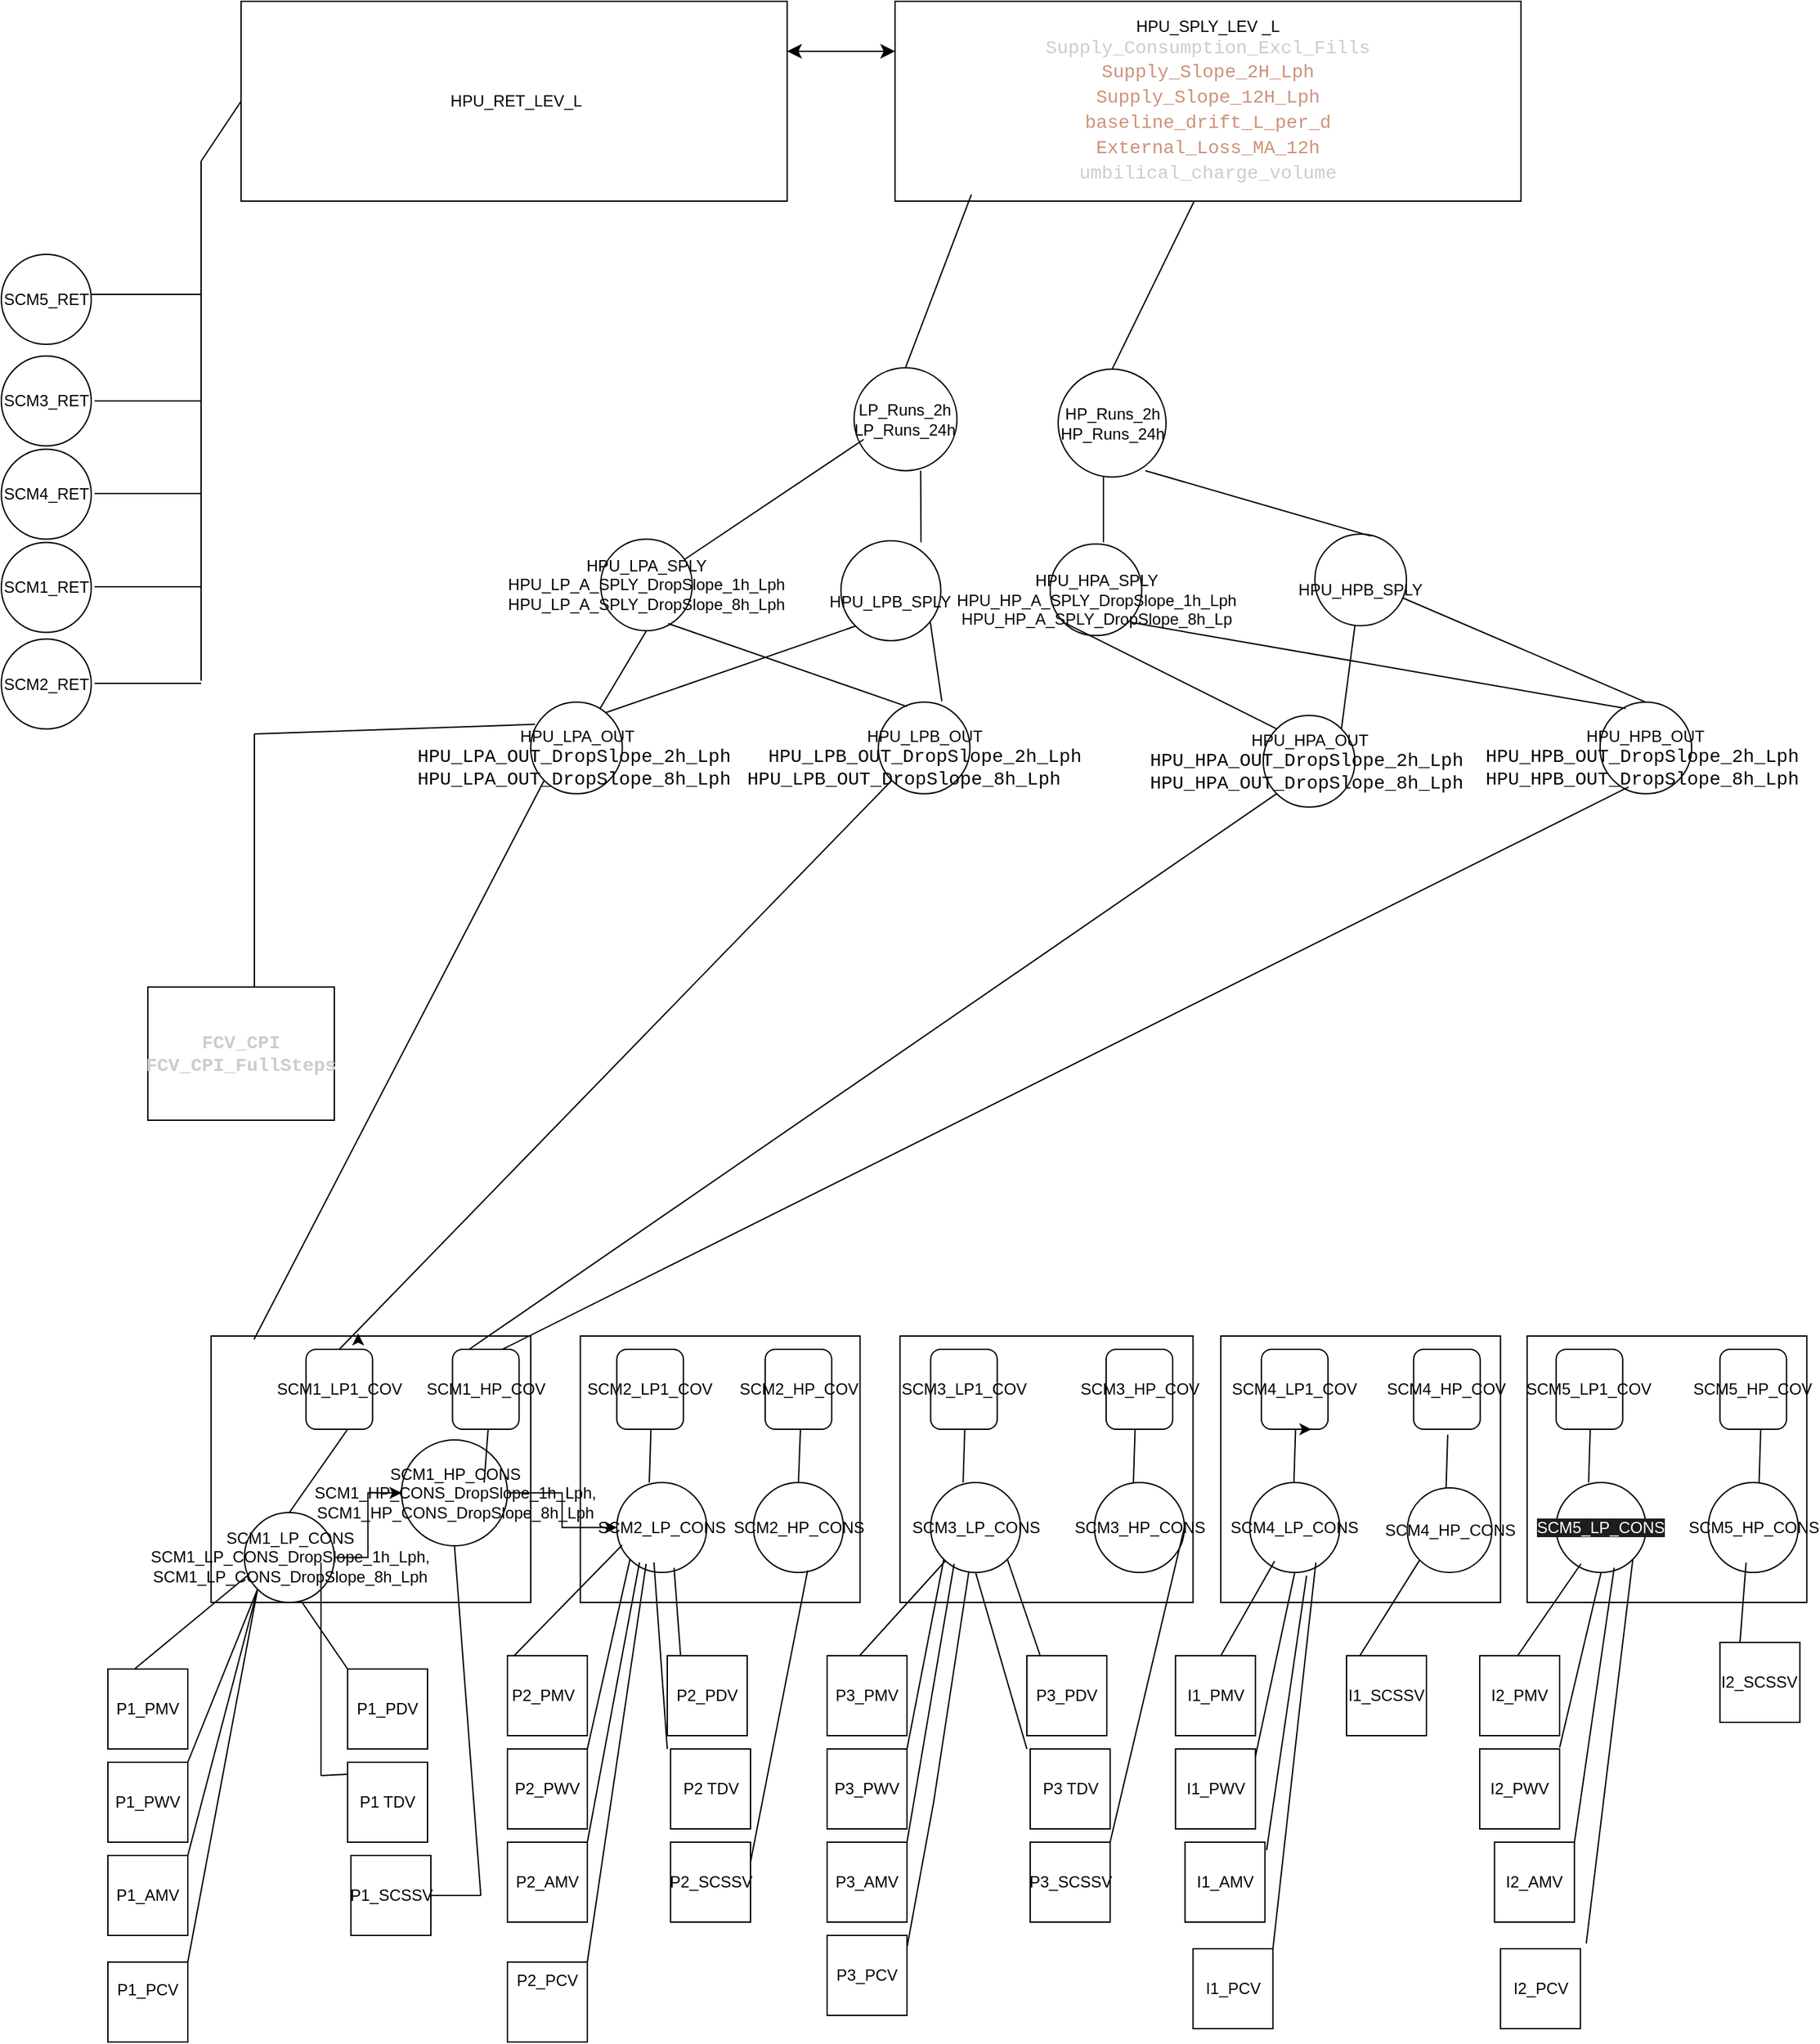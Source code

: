 <mxfile version="28.0.7">
  <diagram name="Page-1" id="4J8M-pQB1aqgU6J5mA3r">
    <mxGraphModel dx="4341" dy="2683" grid="1" gridSize="10" guides="1" tooltips="1" connect="1" arrows="1" fold="1" page="1" pageScale="1" pageWidth="1390" pageHeight="980" math="0" shadow="0">
      <root>
        <mxCell id="0" />
        <mxCell id="1" parent="0" />
        <mxCell id="fsJYFwS3ZAUU-XNZBjbN-2" value="&amp;nbsp;HPU_RET_LEV_L" style="rounded=0;whiteSpace=wrap;html=1;" parent="1" vertex="1">
          <mxGeometry x="30" y="-70" width="410" height="150" as="geometry" />
        </mxCell>
        <mxCell id="fsJYFwS3ZAUU-XNZBjbN-3" value="&lt;font&gt;HPU_SPLY_LEV _L&lt;/font&gt;&lt;div&gt;&lt;span style=&quot;font-family: Consolas, &amp;quot;Courier New&amp;quot;, monospace; font-size: 14px; text-align: start; white-space: pre;&quot;&gt;&lt;font style=&quot;color: light-dark(rgb(204, 204, 204), rgb(255, 255, 255));&quot;&gt;Supply_Consumption_Excl_Fills&lt;/font&gt;&lt;/span&gt;&lt;/div&gt;&lt;div&gt;&lt;div style=&quot;font-family: Consolas, &amp;quot;Courier New&amp;quot;, monospace; font-size: 14px; line-height: 19px; white-space: pre;&quot;&gt;&lt;span&gt;&lt;font style=&quot;color: light-dark(rgb(206, 145, 120), rgb(255, 255, 255));&quot;&gt;Supply_Slope_2H_Lph&lt;/font&gt;&lt;/span&gt;&lt;/div&gt;&lt;/div&gt;&lt;div style=&quot;font-family: Consolas, &amp;quot;Courier New&amp;quot;, monospace; font-size: 14px; line-height: 19px; white-space: pre;&quot;&gt;&lt;div style=&quot;line-height: 19px;&quot;&gt;&lt;span&gt;&lt;font style=&quot;color: light-dark(rgb(206, 145, 120), rgb(255, 255, 255));&quot;&gt;Supply_Slope_12H_Lph&lt;/font&gt;&lt;/span&gt;&lt;/div&gt;&lt;div style=&quot;line-height: 19px;&quot;&gt;&lt;div style=&quot;line-height: 19px;&quot;&gt;&lt;span&gt;&lt;font style=&quot;color: light-dark(rgb(206, 145, 120), rgb(255, 255, 255));&quot;&gt;baseline_drift_L_per_d&lt;/font&gt;&lt;/span&gt;&lt;/div&gt;&lt;div style=&quot;line-height: 19px;&quot;&gt;&lt;span&gt;&lt;font style=&quot;color: light-dark(rgb(206, 145, 120), rgb(255, 255, 255));&quot;&gt;External_Loss_MA_12h&lt;/font&gt;&lt;/span&gt;&lt;/div&gt;&lt;div style=&quot;line-height: 19px;&quot;&gt;&lt;span style=&quot;text-align: start;&quot;&gt;&lt;font style=&quot;color: light-dark(rgb(204, 204, 204), rgb(255, 255, 255));&quot;&gt;umbilical_charge_volume&lt;/font&gt;&lt;/span&gt;&lt;span&gt;&lt;font style=&quot;color: light-dark(rgb(206, 145, 120), rgb(255, 255, 255));&quot;&gt;&lt;/font&gt;&lt;/span&gt;&lt;/div&gt;&lt;/div&gt;&lt;/div&gt;" style="rounded=0;whiteSpace=wrap;html=1;" parent="1" vertex="1">
          <mxGeometry x="521" y="-70" width="470" height="150" as="geometry" />
        </mxCell>
        <mxCell id="VrIYwd6mz3Xe0gdIDtXp-2" value="LP_Runs_2h&lt;div&gt;LP_Runs_24h&lt;/div&gt;" style="ellipse;whiteSpace=wrap;html=1;aspect=fixed;" parent="1" vertex="1">
          <mxGeometry x="490.25" y="205.09" width="77.25" height="77.25" as="geometry" />
        </mxCell>
        <mxCell id="VrIYwd6mz3Xe0gdIDtXp-3" value="HP_Runs_2h&lt;div&gt;HP_Runs_24h&lt;/div&gt;" style="ellipse;whiteSpace=wrap;html=1;aspect=fixed;" parent="1" vertex="1">
          <mxGeometry x="643.5" y="206.16" width="81" height="81" as="geometry" />
        </mxCell>
        <mxCell id="VrIYwd6mz3Xe0gdIDtXp-4" value="&lt;br&gt;&lt;div&gt;HPU_LPB_SPLY&lt;/div&gt;" style="ellipse;whiteSpace=wrap;html=1;aspect=fixed;" parent="1" vertex="1">
          <mxGeometry x="480.37" y="335" width="75" height="75" as="geometry" />
        </mxCell>
        <mxCell id="VrIYwd6mz3Xe0gdIDtXp-5" value="&lt;br&gt;&lt;div&gt;HPU_HPA_SPLY&lt;/div&gt;&lt;div&gt;&lt;div&gt;HPU_HP_A_SPLY_DropSlope_1h_Lph&lt;/div&gt;&lt;div&gt;HPU_HP_A_SPLY_DropSlope_8h_Lp&lt;/div&gt;&lt;/div&gt;" style="ellipse;whiteSpace=wrap;html=1;aspect=fixed;" parent="1" vertex="1">
          <mxGeometry x="637.5" y="337.41" width="68.75" height="68.75" as="geometry" />
        </mxCell>
        <mxCell id="VrIYwd6mz3Xe0gdIDtXp-7" value="&lt;br&gt;&lt;div&gt;HPU_LPB_OUT&lt;/div&gt;&lt;div&gt;&lt;span style=&quot;font-family: Consolas, &amp;quot;Courier New&amp;quot;, monospace; font-size: 14px; white-space: pre;&quot;&gt;HPU_LPB_OUT_DropSlope_2h_Lph&lt;/span&gt;&lt;/div&gt;&lt;div&gt;&lt;span style=&quot;background-color: transparent; color: light-dark(rgb(0, 0, 0), rgb(255, 255, 255)); font-family: Consolas, &amp;quot;Courier New&amp;quot;, monospace; font-size: 14px; white-space: pre;&quot;&gt;HPU_LPB_OUT_DropSlope_8h_Lph&lt;/span&gt;&lt;span style=&quot;background-color: transparent; color: light-dark(rgb(0, 0, 0), rgb(255, 255, 255)); white-space: pre;&quot;&gt;&#x9;&lt;/span&gt;&lt;span style=&quot;white-space: pre;&quot;&gt;&#x9;&lt;/span&gt;&lt;/div&gt;" style="ellipse;whiteSpace=wrap;html=1;aspect=fixed;" parent="1" vertex="1">
          <mxGeometry x="508.5" y="456.16" width="68.75" height="68.75" as="geometry" />
        </mxCell>
        <mxCell id="VrIYwd6mz3Xe0gdIDtXp-8" value="&lt;div&gt;HPU_HPA_OUT&lt;/div&gt;&lt;div&gt;&lt;span style=&quot;font-family: Consolas, &amp;quot;Courier New&amp;quot;, monospace; font-size: 14px; white-space: pre;&quot;&gt;HPU_HPA_OUT_DropSlope_2&lt;/span&gt;&lt;span style=&quot;background-color: transparent; color: light-dark(rgb(0, 0, 0), rgb(255, 255, 255)); font-family: Consolas, &amp;quot;Courier New&amp;quot;, monospace; font-size: 14px; white-space: pre;&quot;&gt;h_Lph&lt;/span&gt;&lt;span style=&quot;background-color: transparent; color: light-dark(rgb(0, 0, 0), rgb(255, 255, 255)); white-space: pre;&quot;&gt;&#x9;&lt;/span&gt;&lt;/div&gt;&lt;div&gt;&lt;span style=&quot;font-family: Consolas, &amp;quot;Courier New&amp;quot;, monospace; font-size: 14px; white-space: pre;&quot;&gt;HPU_HPA_OUT_DropSlope_8h_Lph&lt;/span&gt;&lt;span style=&quot;white-space: pre;&quot;&gt;&#x9;&lt;/span&gt;&lt;/div&gt;" style="ellipse;whiteSpace=wrap;html=1;aspect=fixed;" parent="1" vertex="1">
          <mxGeometry x="797.5" y="466.16" width="68.75" height="68.75" as="geometry" />
        </mxCell>
        <mxCell id="VrIYwd6mz3Xe0gdIDtXp-9" value="&lt;br&gt;&lt;div&gt;HPU_HPB_OUT&lt;/div&gt;&lt;div&gt;&lt;span style=&quot;font-family: Consolas, &amp;quot;Courier New&amp;quot;, monospace; font-size: 14px; white-space: pre;&quot;&gt;HPU_HP&lt;/span&gt;&lt;span style=&quot;background-color: transparent; color: light-dark(rgb(0, 0, 0), rgb(255, 255, 255)); font-family: Consolas, &amp;quot;Courier New&amp;quot;, monospace; font-size: 14px; white-space: pre;&quot;&gt;B_OUT_DropSlope_2h_Lph&lt;/span&gt;&lt;span style=&quot;background-color: transparent; color: light-dark(rgb(0, 0, 0), rgb(255, 255, 255)); white-space: pre;&quot;&gt;&#x9;&lt;/span&gt;&lt;/div&gt;&lt;div&gt;&lt;span style=&quot;font-family: Consolas, &amp;quot;Courier New&amp;quot;, monospace; font-size: 14px; white-space: pre;&quot;&gt;HPU_HPB_OUT_DropSlope_8h_Lph&lt;/span&gt;&lt;span style=&quot;white-space: pre;&quot;&gt;&#x9;&lt;/span&gt;&lt;/div&gt;" style="ellipse;whiteSpace=wrap;html=1;aspect=fixed;" parent="1" vertex="1">
          <mxGeometry x="1050.37" y="456.16" width="68.75" height="68.75" as="geometry" />
        </mxCell>
        <mxCell id="VrIYwd6mz3Xe0gdIDtXp-10" value="" style="rounded=0;whiteSpace=wrap;html=1;" parent="1" vertex="1">
          <mxGeometry x="995.62" y="932" width="210" height="200" as="geometry" />
        </mxCell>
        <mxCell id="VrIYwd6mz3Xe0gdIDtXp-11" value="SCM5_HP_CONS" style="ellipse;whiteSpace=wrap;html=1;aspect=fixed;" parent="1" vertex="1">
          <mxGeometry x="1131.62" y="1042" width="67.5" height="67.5" as="geometry" />
        </mxCell>
        <mxCell id="VrIYwd6mz3Xe0gdIDtXp-12" value="&lt;span style=&quot;background-color: light-dark(#ffffff, var(--ge-dark-color, #121212));&quot;&gt;&lt;br&gt;&lt;span style=&quot;color: rgb(255, 255, 255); font-family: Helvetica; font-size: 12px; font-style: normal; font-variant-ligatures: normal; font-variant-caps: normal; font-weight: 400; letter-spacing: normal; orphans: 2; text-align: center; text-indent: 0px; text-transform: none; widows: 2; word-spacing: 0px; -webkit-text-stroke-width: 0px; white-space: normal; text-decoration-thickness: initial; text-decoration-style: initial; text-decoration-color: initial; float: none; display: inline !important; background-color: rgb(27, 29, 30);&quot;&gt;SCM5_LP_CONS&lt;/span&gt;&lt;/span&gt;&lt;div&gt;&lt;br&gt;&lt;/div&gt;" style="ellipse;whiteSpace=wrap;html=1;aspect=fixed;" parent="1" vertex="1">
          <mxGeometry x="1017.37" y="1042" width="67.5" height="67.5" as="geometry" />
        </mxCell>
        <mxCell id="VrIYwd6mz3Xe0gdIDtXp-13" value="SCM5_LP1_COV" style="rounded=1;whiteSpace=wrap;html=1;" parent="1" vertex="1">
          <mxGeometry x="1017.37" y="942" width="50" height="60" as="geometry" />
        </mxCell>
        <mxCell id="VrIYwd6mz3Xe0gdIDtXp-15" value="SCM5_HP_COV" style="rounded=1;whiteSpace=wrap;html=1;" parent="1" vertex="1">
          <mxGeometry x="1140.37" y="942" width="50" height="60" as="geometry" />
        </mxCell>
        <mxCell id="VrIYwd6mz3Xe0gdIDtXp-55" value="" style="edgeStyle=none;orthogonalLoop=1;jettySize=auto;html=1;endArrow=classic;startArrow=classic;endSize=8;startSize=8;rounded=0;entryX=0;entryY=0.25;entryDx=0;entryDy=0;exitX=1;exitY=0.25;exitDx=0;exitDy=0;" parent="1" source="fsJYFwS3ZAUU-XNZBjbN-2" target="fsJYFwS3ZAUU-XNZBjbN-3" edge="1">
          <mxGeometry width="100" relative="1" as="geometry">
            <mxPoint x="440" y="40" as="sourcePoint" />
            <mxPoint x="510" y="40" as="targetPoint" />
            <Array as="points" />
          </mxGeometry>
        </mxCell>
        <mxCell id="VrIYwd6mz3Xe0gdIDtXp-56" value="&lt;br&gt;&lt;div&gt;HPU_HPB_SPLY&lt;/div&gt;" style="ellipse;whiteSpace=wrap;html=1;aspect=fixed;" parent="1" vertex="1">
          <mxGeometry x="836.24" y="330.0" width="68.75" height="68.75" as="geometry" />
        </mxCell>
        <mxCell id="VrIYwd6mz3Xe0gdIDtXp-57" value="&lt;br&gt;&lt;div&gt;HPU_LPA_SPLY&lt;/div&gt;&lt;div&gt;HPU_LP_A_SPLY_DropSlope_1h_Lph&lt;/div&gt;&lt;div&gt;HPU_LP_A_SPLY_DropSlope_8h_Lph&lt;/div&gt;&lt;div&gt;&lt;br&gt;&lt;/div&gt;" style="ellipse;whiteSpace=wrap;html=1;aspect=fixed;" parent="1" vertex="1">
          <mxGeometry x="300" y="333.75" width="68.75" height="68.75" as="geometry" />
        </mxCell>
        <mxCell id="VrIYwd6mz3Xe0gdIDtXp-60" value="" style="group" parent="1" vertex="1" connectable="0">
          <mxGeometry x="765.62" y="932" width="210" height="200" as="geometry" />
        </mxCell>
        <mxCell id="VrIYwd6mz3Xe0gdIDtXp-24" value="" style="rounded=0;whiteSpace=wrap;html=1;" parent="VrIYwd6mz3Xe0gdIDtXp-60" vertex="1">
          <mxGeometry width="210" height="200" as="geometry" />
        </mxCell>
        <mxCell id="VrIYwd6mz3Xe0gdIDtXp-25" value="SCM4_HP_CONS" style="ellipse;whiteSpace=wrap;html=1;aspect=fixed;" parent="VrIYwd6mz3Xe0gdIDtXp-60" vertex="1">
          <mxGeometry x="140" y="114" width="63.5" height="63.5" as="geometry" />
        </mxCell>
        <mxCell id="VrIYwd6mz3Xe0gdIDtXp-26" value="SCM4_LP_CONS" style="ellipse;whiteSpace=wrap;html=1;aspect=fixed;" parent="VrIYwd6mz3Xe0gdIDtXp-60" vertex="1">
          <mxGeometry x="21.75" y="110" width="67.5" height="67.5" as="geometry" />
        </mxCell>
        <mxCell id="VrIYwd6mz3Xe0gdIDtXp-27" value="SCM4_LP1_COV" style="rounded=1;whiteSpace=wrap;html=1;" parent="VrIYwd6mz3Xe0gdIDtXp-60" vertex="1">
          <mxGeometry x="30.5" y="10" width="50" height="60" as="geometry" />
        </mxCell>
        <mxCell id="VrIYwd6mz3Xe0gdIDtXp-29" value="SCM4_HP_COV" style="rounded=1;whiteSpace=wrap;html=1;" parent="VrIYwd6mz3Xe0gdIDtXp-60" vertex="1">
          <mxGeometry x="144.75" y="10" width="50" height="60" as="geometry" />
        </mxCell>
        <mxCell id="VrIYwd6mz3Xe0gdIDtXp-67" style="edgeStyle=orthogonalEdgeStyle;rounded=0;orthogonalLoop=1;jettySize=auto;html=1;exitX=0.5;exitY=1;exitDx=0;exitDy=0;entryX=0.75;entryY=1;entryDx=0;entryDy=0;" parent="VrIYwd6mz3Xe0gdIDtXp-60" source="VrIYwd6mz3Xe0gdIDtXp-27" target="VrIYwd6mz3Xe0gdIDtXp-27" edge="1">
          <mxGeometry relative="1" as="geometry" />
        </mxCell>
        <mxCell id="VrIYwd6mz3Xe0gdIDtXp-196" value="" style="endArrow=none;html=1;rounded=0;entryX=0.276;entryY=0.874;entryDx=0;entryDy=0;entryPerimeter=0;" parent="VrIYwd6mz3Xe0gdIDtXp-60" target="VrIYwd6mz3Xe0gdIDtXp-26" edge="1">
          <mxGeometry width="50" height="50" relative="1" as="geometry">
            <mxPoint y="240" as="sourcePoint" />
            <mxPoint x="50" y="190" as="targetPoint" />
          </mxGeometry>
        </mxCell>
        <mxCell id="VrIYwd6mz3Xe0gdIDtXp-214" value="" style="endArrow=none;html=1;rounded=0;exitX=0.5;exitY=0;exitDx=0;exitDy=0;" parent="VrIYwd6mz3Xe0gdIDtXp-60" edge="1">
          <mxGeometry width="50" height="50" relative="1" as="geometry">
            <mxPoint x="54.87" y="110" as="sourcePoint" />
            <mxPoint x="56.12" y="70" as="targetPoint" />
          </mxGeometry>
        </mxCell>
        <mxCell id="VrIYwd6mz3Xe0gdIDtXp-215" value="" style="endArrow=none;html=1;rounded=0;exitX=0.5;exitY=0;exitDx=0;exitDy=0;" parent="VrIYwd6mz3Xe0gdIDtXp-60" edge="1">
          <mxGeometry width="50" height="50" relative="1" as="geometry">
            <mxPoint x="169.13" y="114" as="sourcePoint" />
            <mxPoint x="170.38" y="74" as="targetPoint" />
          </mxGeometry>
        </mxCell>
        <mxCell id="VrIYwd6mz3Xe0gdIDtXp-61" value="" style="group" parent="1" vertex="1" connectable="0">
          <mxGeometry x="284.75" y="932" width="460" height="200" as="geometry" />
        </mxCell>
        <mxCell id="VrIYwd6mz3Xe0gdIDtXp-38" value="" style="rounded=0;whiteSpace=wrap;html=1;" parent="VrIYwd6mz3Xe0gdIDtXp-61" vertex="1">
          <mxGeometry x="240" width="220" height="200" as="geometry" />
        </mxCell>
        <mxCell id="VrIYwd6mz3Xe0gdIDtXp-39" value="SCM3_HP_CONS" style="ellipse;whiteSpace=wrap;html=1;aspect=fixed;" parent="VrIYwd6mz3Xe0gdIDtXp-61" vertex="1">
          <mxGeometry x="386" y="110" width="67.5" height="67.5" as="geometry" />
        </mxCell>
        <mxCell id="VrIYwd6mz3Xe0gdIDtXp-40" value="SCM3_LP_CONS" style="ellipse;whiteSpace=wrap;html=1;aspect=fixed;" parent="VrIYwd6mz3Xe0gdIDtXp-61" vertex="1">
          <mxGeometry x="263" y="110" width="67.5" height="67.5" as="geometry" />
        </mxCell>
        <mxCell id="VrIYwd6mz3Xe0gdIDtXp-43" value="SCM3_HP_COV" style="rounded=1;whiteSpace=wrap;html=1;" parent="VrIYwd6mz3Xe0gdIDtXp-61" vertex="1">
          <mxGeometry x="394.75" y="10" width="50" height="60" as="geometry" />
        </mxCell>
        <mxCell id="VrIYwd6mz3Xe0gdIDtXp-44" value="SCM3_LP1_COV" style="rounded=1;whiteSpace=wrap;html=1;" parent="VrIYwd6mz3Xe0gdIDtXp-61" vertex="1">
          <mxGeometry x="263" y="10" width="50" height="60" as="geometry" />
        </mxCell>
        <mxCell id="VrIYwd6mz3Xe0gdIDtXp-45" value="" style="rounded=0;whiteSpace=wrap;html=1;" parent="VrIYwd6mz3Xe0gdIDtXp-61" vertex="1">
          <mxGeometry width="210" height="200" as="geometry" />
        </mxCell>
        <mxCell id="VrIYwd6mz3Xe0gdIDtXp-46" value="SCM2_HP_CONS" style="ellipse;whiteSpace=wrap;html=1;aspect=fixed;" parent="VrIYwd6mz3Xe0gdIDtXp-61" vertex="1">
          <mxGeometry x="130" y="110" width="67.5" height="67.5" as="geometry" />
        </mxCell>
        <mxCell id="VrIYwd6mz3Xe0gdIDtXp-47" value="SCM2_LP_CONS" style="ellipse;whiteSpace=wrap;html=1;aspect=fixed;" parent="VrIYwd6mz3Xe0gdIDtXp-61" vertex="1">
          <mxGeometry x="27.37" y="110" width="67.5" height="67.5" as="geometry" />
        </mxCell>
        <mxCell id="VrIYwd6mz3Xe0gdIDtXp-48" value="SCM2_LP1_COV" style="rounded=1;whiteSpace=wrap;html=1;" parent="VrIYwd6mz3Xe0gdIDtXp-61" vertex="1">
          <mxGeometry x="27.37" y="10" width="50" height="60" as="geometry" />
        </mxCell>
        <mxCell id="VrIYwd6mz3Xe0gdIDtXp-50" value="SCM2_HP_COV" style="rounded=1;whiteSpace=wrap;html=1;" parent="VrIYwd6mz3Xe0gdIDtXp-61" vertex="1">
          <mxGeometry x="138.75" y="10" width="50" height="60" as="geometry" />
        </mxCell>
        <mxCell id="VrIYwd6mz3Xe0gdIDtXp-210" value="" style="endArrow=none;html=1;rounded=0;exitX=0.5;exitY=0;exitDx=0;exitDy=0;" parent="VrIYwd6mz3Xe0gdIDtXp-61" source="VrIYwd6mz3Xe0gdIDtXp-46" edge="1">
          <mxGeometry width="50" height="50" relative="1" as="geometry">
            <mxPoint x="115.25" y="120" as="sourcePoint" />
            <mxPoint x="165.25" y="70" as="targetPoint" />
          </mxGeometry>
        </mxCell>
        <mxCell id="VrIYwd6mz3Xe0gdIDtXp-211" value="" style="endArrow=none;html=1;rounded=0;exitX=0.5;exitY=0;exitDx=0;exitDy=0;" parent="VrIYwd6mz3Xe0gdIDtXp-61" edge="1">
          <mxGeometry width="50" height="50" relative="1" as="geometry">
            <mxPoint x="51.74" y="110" as="sourcePoint" />
            <mxPoint x="52.99" y="70" as="targetPoint" />
          </mxGeometry>
        </mxCell>
        <mxCell id="VrIYwd6mz3Xe0gdIDtXp-212" value="" style="endArrow=none;html=1;rounded=0;exitX=0.5;exitY=0;exitDx=0;exitDy=0;" parent="VrIYwd6mz3Xe0gdIDtXp-61" edge="1">
          <mxGeometry width="50" height="50" relative="1" as="geometry">
            <mxPoint x="287.37" y="110" as="sourcePoint" />
            <mxPoint x="288.62" y="70" as="targetPoint" />
          </mxGeometry>
        </mxCell>
        <mxCell id="VrIYwd6mz3Xe0gdIDtXp-213" value="" style="endArrow=none;html=1;rounded=0;exitX=0.5;exitY=0;exitDx=0;exitDy=0;" parent="VrIYwd6mz3Xe0gdIDtXp-61" edge="1">
          <mxGeometry width="50" height="50" relative="1" as="geometry">
            <mxPoint x="415.25" y="110" as="sourcePoint" />
            <mxPoint x="416.5" y="70" as="targetPoint" />
          </mxGeometry>
        </mxCell>
        <mxCell id="VrIYwd6mz3Xe0gdIDtXp-62" value="" style="rounded=0;whiteSpace=wrap;html=1;" parent="1" vertex="1">
          <mxGeometry x="7.5" y="932" width="240" height="200" as="geometry" />
        </mxCell>
        <mxCell id="ImFDJZxi5drG_0nk1U3n-3" value="" style="edgeStyle=orthogonalEdgeStyle;rounded=0;orthogonalLoop=1;jettySize=auto;html=1;" edge="1" parent="1" source="VrIYwd6mz3Xe0gdIDtXp-63" target="VrIYwd6mz3Xe0gdIDtXp-47">
          <mxGeometry relative="1" as="geometry" />
        </mxCell>
        <mxCell id="VrIYwd6mz3Xe0gdIDtXp-63" value="SCM1_HP_CONS&lt;div&gt;&lt;div&gt;SCM1_HP_CONS_DropSlope_1h_Lph,&lt;/div&gt;&lt;div&gt;&lt;span style=&quot;background-color: transparent; color: light-dark(rgb(0, 0, 0), rgb(255, 255, 255));&quot;&gt;SCM1_H&lt;/span&gt;&lt;span style=&quot;background-color: transparent; color: light-dark(rgb(0, 0, 0), rgb(255, 255, 255));&quot;&gt;P_CONS_DropSlope_8h_Lph&lt;/span&gt;&lt;/div&gt;&lt;/div&gt;" style="ellipse;whiteSpace=wrap;html=1;aspect=fixed;" parent="1" vertex="1">
          <mxGeometry x="150.5" y="1010" width="79.5" height="79.5" as="geometry" />
        </mxCell>
        <mxCell id="ImFDJZxi5drG_0nk1U3n-1" value="" style="edgeStyle=orthogonalEdgeStyle;rounded=0;orthogonalLoop=1;jettySize=auto;html=1;" edge="1" parent="1" source="VrIYwd6mz3Xe0gdIDtXp-64" target="VrIYwd6mz3Xe0gdIDtXp-63">
          <mxGeometry relative="1" as="geometry" />
        </mxCell>
        <mxCell id="VrIYwd6mz3Xe0gdIDtXp-64" value="SCM1_LP_CONS&lt;div&gt;&lt;div&gt;SCM1_LP_CONS_DropSlope_1h_Lph,&lt;/div&gt;&lt;div&gt;&lt;span style=&quot;background-color: transparent; color: light-dark(rgb(0, 0, 0), rgb(255, 255, 255));&quot;&gt;SCM1_LP_CONS_DropSlope_8h_Lph&lt;/span&gt;&lt;/div&gt;&lt;/div&gt;" style="ellipse;whiteSpace=wrap;html=1;aspect=fixed;" parent="1" vertex="1">
          <mxGeometry x="32.5" y="1064.5" width="67.5" height="67.5" as="geometry" />
        </mxCell>
        <mxCell id="VrIYwd6mz3Xe0gdIDtXp-65" value="SCM1_LP1_COV" style="rounded=1;whiteSpace=wrap;html=1;" parent="1" vertex="1">
          <mxGeometry x="78.75" y="942" width="50" height="60" as="geometry" />
        </mxCell>
        <mxCell id="VrIYwd6mz3Xe0gdIDtXp-66" value="SCM1_HP_COV" style="rounded=1;whiteSpace=wrap;html=1;" parent="1" vertex="1">
          <mxGeometry x="188.75" y="942" width="50" height="60" as="geometry" />
        </mxCell>
        <mxCell id="VrIYwd6mz3Xe0gdIDtXp-68" style="edgeStyle=orthogonalEdgeStyle;rounded=0;orthogonalLoop=1;jettySize=auto;html=1;exitX=0.5;exitY=0;exitDx=0;exitDy=0;entryX=0.46;entryY=-0.01;entryDx=0;entryDy=0;entryPerimeter=0;" parent="1" source="VrIYwd6mz3Xe0gdIDtXp-62" target="VrIYwd6mz3Xe0gdIDtXp-62" edge="1">
          <mxGeometry relative="1" as="geometry" />
        </mxCell>
        <mxCell id="VrIYwd6mz3Xe0gdIDtXp-73" value="SCM1_RET" style="ellipse;whiteSpace=wrap;html=1;aspect=fixed;" parent="1" vertex="1">
          <mxGeometry x="-150" y="336.25" width="67.5" height="67.5" as="geometry" />
        </mxCell>
        <mxCell id="VrIYwd6mz3Xe0gdIDtXp-74" value="SCM2_RET" style="ellipse;whiteSpace=wrap;html=1;aspect=fixed;" parent="1" vertex="1">
          <mxGeometry x="-150" y="408.75" width="67.5" height="67.5" as="geometry" />
        </mxCell>
        <mxCell id="VrIYwd6mz3Xe0gdIDtXp-75" value="SCM3_RET" style="ellipse;whiteSpace=wrap;html=1;aspect=fixed;" parent="1" vertex="1">
          <mxGeometry x="-150" y="196.25" width="67.5" height="67.5" as="geometry" />
        </mxCell>
        <mxCell id="VrIYwd6mz3Xe0gdIDtXp-76" value="SCM5_RET" style="ellipse;whiteSpace=wrap;html=1;aspect=fixed;" parent="1" vertex="1">
          <mxGeometry x="-150" y="120" width="67.5" height="67.5" as="geometry" />
        </mxCell>
        <mxCell id="VrIYwd6mz3Xe0gdIDtXp-77" value="SCM4_RET" style="ellipse;whiteSpace=wrap;html=1;aspect=fixed;" parent="1" vertex="1">
          <mxGeometry x="-150" y="266.25" width="67.5" height="67.5" as="geometry" />
        </mxCell>
        <mxCell id="VrIYwd6mz3Xe0gdIDtXp-94" value="" style="group" parent="1" vertex="1" connectable="0">
          <mxGeometry x="300" y="1182" width="152.5" height="200" as="geometry" />
        </mxCell>
        <mxCell id="VrIYwd6mz3Xe0gdIDtXp-121" value="" style="group" parent="VrIYwd6mz3Xe0gdIDtXp-94" vertex="1" connectable="0">
          <mxGeometry x="50" y="-10" width="62.5" height="200" as="geometry" />
        </mxCell>
        <mxCell id="VrIYwd6mz3Xe0gdIDtXp-91" value="P2_PDV" style="whiteSpace=wrap;html=1;aspect=fixed;" parent="VrIYwd6mz3Xe0gdIDtXp-121" vertex="1">
          <mxGeometry width="60" height="60" as="geometry" />
        </mxCell>
        <mxCell id="VrIYwd6mz3Xe0gdIDtXp-92" value="P2 TDV" style="whiteSpace=wrap;html=1;aspect=fixed;" parent="VrIYwd6mz3Xe0gdIDtXp-121" vertex="1">
          <mxGeometry x="2.5" y="70" width="60" height="60" as="geometry" />
        </mxCell>
        <mxCell id="VrIYwd6mz3Xe0gdIDtXp-93" value="P2_SCSSV" style="whiteSpace=wrap;html=1;aspect=fixed;" parent="VrIYwd6mz3Xe0gdIDtXp-121" vertex="1">
          <mxGeometry x="2.5" y="140" width="60" height="60" as="geometry" />
        </mxCell>
        <mxCell id="VrIYwd6mz3Xe0gdIDtXp-184" value="" style="endArrow=none;html=1;rounded=0;" parent="VrIYwd6mz3Xe0gdIDtXp-121" edge="1">
          <mxGeometry width="50" height="50" relative="1" as="geometry">
            <mxPoint y="70" as="sourcePoint" />
            <mxPoint x="-10" y="-70" as="targetPoint" />
          </mxGeometry>
        </mxCell>
        <mxCell id="VrIYwd6mz3Xe0gdIDtXp-180" value="" style="endArrow=none;html=1;rounded=0;entryX=0;entryY=1;entryDx=0;entryDy=0;" parent="VrIYwd6mz3Xe0gdIDtXp-94" target="VrIYwd6mz3Xe0gdIDtXp-47" edge="1">
          <mxGeometry width="50" height="50" relative="1" as="geometry">
            <mxPoint x="-10" y="60" as="sourcePoint" />
            <mxPoint x="40" y="10" as="targetPoint" />
          </mxGeometry>
        </mxCell>
        <mxCell id="VrIYwd6mz3Xe0gdIDtXp-181" value="" style="endArrow=none;html=1;rounded=0;entryX=0.252;entryY=0.889;entryDx=0;entryDy=0;entryPerimeter=0;" parent="VrIYwd6mz3Xe0gdIDtXp-94" target="VrIYwd6mz3Xe0gdIDtXp-47" edge="1">
          <mxGeometry width="50" height="50" relative="1" as="geometry">
            <mxPoint x="-10" y="130" as="sourcePoint" />
            <mxPoint x="40" y="80" as="targetPoint" />
          </mxGeometry>
        </mxCell>
        <mxCell id="VrIYwd6mz3Xe0gdIDtXp-182" value="" style="endArrow=none;html=1;rounded=0;entryX=0.326;entryY=0.904;entryDx=0;entryDy=0;entryPerimeter=0;" parent="VrIYwd6mz3Xe0gdIDtXp-94" target="VrIYwd6mz3Xe0gdIDtXp-47" edge="1">
          <mxGeometry width="50" height="50" relative="1" as="geometry">
            <mxPoint x="-10" y="220" as="sourcePoint" />
            <mxPoint x="40" y="170" as="targetPoint" />
          </mxGeometry>
        </mxCell>
        <mxCell id="VrIYwd6mz3Xe0gdIDtXp-95" value="" style="group" parent="1" vertex="1" connectable="0">
          <mxGeometry x="60" y="1192" width="152.5" height="200" as="geometry" />
        </mxCell>
        <mxCell id="VrIYwd6mz3Xe0gdIDtXp-120" value="" style="group" parent="VrIYwd6mz3Xe0gdIDtXp-95" vertex="1" connectable="0">
          <mxGeometry x="50" y="-10" width="62.5" height="200" as="geometry" />
        </mxCell>
        <mxCell id="VrIYwd6mz3Xe0gdIDtXp-85" value="P1_PDV" style="whiteSpace=wrap;html=1;aspect=fixed;" parent="VrIYwd6mz3Xe0gdIDtXp-120" vertex="1">
          <mxGeometry width="60" height="60" as="geometry" />
        </mxCell>
        <mxCell id="VrIYwd6mz3Xe0gdIDtXp-86" value="P1 TDV" style="whiteSpace=wrap;html=1;aspect=fixed;" parent="VrIYwd6mz3Xe0gdIDtXp-120" vertex="1">
          <mxGeometry y="70" width="60" height="60" as="geometry" />
        </mxCell>
        <mxCell id="VrIYwd6mz3Xe0gdIDtXp-87" value="P1_SCSSV" style="whiteSpace=wrap;html=1;aspect=fixed;" parent="VrIYwd6mz3Xe0gdIDtXp-120" vertex="1">
          <mxGeometry x="2.5" y="140" width="60" height="60" as="geometry" />
        </mxCell>
        <mxCell id="VrIYwd6mz3Xe0gdIDtXp-173" value="" style="endArrow=none;html=1;rounded=0;" parent="VrIYwd6mz3Xe0gdIDtXp-120" edge="1">
          <mxGeometry width="50" height="50" relative="1" as="geometry">
            <mxPoint x="-20" y="80" as="sourcePoint" />
            <mxPoint x="-20" y="-80" as="targetPoint" />
          </mxGeometry>
        </mxCell>
        <mxCell id="VrIYwd6mz3Xe0gdIDtXp-96" value="P3_PMV" style="whiteSpace=wrap;html=1;aspect=fixed;" parent="1" vertex="1">
          <mxGeometry x="470" y="1172" width="60" height="60" as="geometry" />
        </mxCell>
        <mxCell id="VrIYwd6mz3Xe0gdIDtXp-97" value="P3_PWV" style="whiteSpace=wrap;html=1;aspect=fixed;" parent="1" vertex="1">
          <mxGeometry x="470" y="1242" width="60" height="60" as="geometry" />
        </mxCell>
        <mxCell id="VrIYwd6mz3Xe0gdIDtXp-98" value="P3_AMV" style="whiteSpace=wrap;html=1;aspect=fixed;" parent="1" vertex="1">
          <mxGeometry x="470" y="1312" width="60" height="60" as="geometry" />
        </mxCell>
        <mxCell id="VrIYwd6mz3Xe0gdIDtXp-102" value="I1_PMV" style="whiteSpace=wrap;html=1;aspect=fixed;" parent="1" vertex="1">
          <mxGeometry x="731.63" y="1172" width="60" height="60" as="geometry" />
        </mxCell>
        <mxCell id="VrIYwd6mz3Xe0gdIDtXp-103" value="I1_PWV" style="whiteSpace=wrap;html=1;aspect=fixed;" parent="1" vertex="1">
          <mxGeometry x="731.63" y="1242" width="60" height="60" as="geometry" />
        </mxCell>
        <mxCell id="VrIYwd6mz3Xe0gdIDtXp-104" value="I1_AMV" style="whiteSpace=wrap;html=1;aspect=fixed;" parent="1" vertex="1">
          <mxGeometry x="738.75" y="1312" width="60" height="60" as="geometry" />
        </mxCell>
        <mxCell id="VrIYwd6mz3Xe0gdIDtXp-107" value="I1_SCSSV" style="whiteSpace=wrap;html=1;aspect=fixed;" parent="1" vertex="1">
          <mxGeometry x="860" y="1172" width="60" height="60" as="geometry" />
        </mxCell>
        <mxCell id="VrIYwd6mz3Xe0gdIDtXp-108" value="I2_PMV" style="whiteSpace=wrap;html=1;aspect=fixed;" parent="1" vertex="1">
          <mxGeometry x="960.0" y="1172" width="60" height="60" as="geometry" />
        </mxCell>
        <mxCell id="VrIYwd6mz3Xe0gdIDtXp-109" value="I2_PWV" style="whiteSpace=wrap;html=1;aspect=fixed;" parent="1" vertex="1">
          <mxGeometry x="960.0" y="1242" width="60" height="60" as="geometry" />
        </mxCell>
        <mxCell id="VrIYwd6mz3Xe0gdIDtXp-110" value="I2_AMV" style="whiteSpace=wrap;html=1;aspect=fixed;" parent="1" vertex="1">
          <mxGeometry x="971.13" y="1312" width="60" height="60" as="geometry" />
        </mxCell>
        <mxCell id="VrIYwd6mz3Xe0gdIDtXp-111" value="I2_SCSSV" style="whiteSpace=wrap;html=1;aspect=fixed;" parent="1" vertex="1">
          <mxGeometry x="1140.37" y="1162" width="60" height="60" as="geometry" />
        </mxCell>
        <mxCell id="VrIYwd6mz3Xe0gdIDtXp-117" value="P3_PCV" style="whiteSpace=wrap;html=1;aspect=fixed;" parent="1" vertex="1">
          <mxGeometry x="470" y="1382" width="60" height="60" as="geometry" />
        </mxCell>
        <mxCell id="VrIYwd6mz3Xe0gdIDtXp-118" value="I1_PCV" style="whiteSpace=wrap;html=1;aspect=fixed;" parent="1" vertex="1">
          <mxGeometry x="744.75" y="1392" width="60" height="60" as="geometry" />
        </mxCell>
        <mxCell id="VrIYwd6mz3Xe0gdIDtXp-119" value="I2_PCV" style="whiteSpace=wrap;html=1;aspect=fixed;" parent="1" vertex="1">
          <mxGeometry x="975.62" y="1392" width="60" height="60" as="geometry" />
        </mxCell>
        <mxCell id="VrIYwd6mz3Xe0gdIDtXp-122" value="" style="group" parent="1" vertex="1" connectable="0">
          <mxGeometry x="620" y="1172" width="62.5" height="200" as="geometry" />
        </mxCell>
        <mxCell id="VrIYwd6mz3Xe0gdIDtXp-99" value="P3_PDV" style="whiteSpace=wrap;html=1;aspect=fixed;" parent="VrIYwd6mz3Xe0gdIDtXp-122" vertex="1">
          <mxGeometry width="60" height="60" as="geometry" />
        </mxCell>
        <mxCell id="VrIYwd6mz3Xe0gdIDtXp-100" value="P3 TDV" style="whiteSpace=wrap;html=1;aspect=fixed;" parent="VrIYwd6mz3Xe0gdIDtXp-122" vertex="1">
          <mxGeometry x="2.5" y="70" width="60" height="60" as="geometry" />
        </mxCell>
        <mxCell id="VrIYwd6mz3Xe0gdIDtXp-101" value="P3_SCSSV" style="whiteSpace=wrap;html=1;aspect=fixed;" parent="VrIYwd6mz3Xe0gdIDtXp-122" vertex="1">
          <mxGeometry x="2.5" y="140" width="60" height="60" as="geometry" />
        </mxCell>
        <mxCell id="VrIYwd6mz3Xe0gdIDtXp-194" value="" style="endArrow=none;html=1;rounded=0;entryX=0.5;entryY=1;entryDx=0;entryDy=0;" parent="VrIYwd6mz3Xe0gdIDtXp-122" target="VrIYwd6mz3Xe0gdIDtXp-40" edge="1">
          <mxGeometry width="50" height="50" relative="1" as="geometry">
            <mxPoint y="70" as="sourcePoint" />
            <mxPoint x="50" y="20" as="targetPoint" />
          </mxGeometry>
        </mxCell>
        <mxCell id="VrIYwd6mz3Xe0gdIDtXp-124" value="" style="endArrow=none;html=1;rounded=0;" parent="1" edge="1">
          <mxGeometry width="50" height="50" relative="1" as="geometry">
            <mxPoint x="-82.5" y="150" as="sourcePoint" />
            <mxPoint y="150" as="targetPoint" />
          </mxGeometry>
        </mxCell>
        <mxCell id="VrIYwd6mz3Xe0gdIDtXp-126" value="" style="endArrow=none;html=1;rounded=0;" parent="1" edge="1">
          <mxGeometry width="50" height="50" relative="1" as="geometry">
            <mxPoint x="-80" y="230" as="sourcePoint" />
            <mxPoint y="230" as="targetPoint" />
          </mxGeometry>
        </mxCell>
        <mxCell id="VrIYwd6mz3Xe0gdIDtXp-127" value="" style="endArrow=none;html=1;rounded=0;" parent="1" edge="1">
          <mxGeometry width="50" height="50" relative="1" as="geometry">
            <mxPoint x="-80" y="299.5" as="sourcePoint" />
            <mxPoint y="299.5" as="targetPoint" />
          </mxGeometry>
        </mxCell>
        <mxCell id="VrIYwd6mz3Xe0gdIDtXp-128" value="" style="endArrow=none;html=1;rounded=0;" parent="1" edge="1">
          <mxGeometry width="50" height="50" relative="1" as="geometry">
            <mxPoint x="-80" y="369.5" as="sourcePoint" />
            <mxPoint y="369.5" as="targetPoint" />
          </mxGeometry>
        </mxCell>
        <mxCell id="VrIYwd6mz3Xe0gdIDtXp-129" value="" style="endArrow=none;html=1;rounded=0;" parent="1" edge="1">
          <mxGeometry width="50" height="50" relative="1" as="geometry">
            <mxPoint x="-80" y="442" as="sourcePoint" />
            <mxPoint y="442" as="targetPoint" />
          </mxGeometry>
        </mxCell>
        <mxCell id="VrIYwd6mz3Xe0gdIDtXp-130" value="" style="endArrow=none;html=1;rounded=0;" parent="1" edge="1">
          <mxGeometry width="50" height="50" relative="1" as="geometry">
            <mxPoint y="440" as="sourcePoint" />
            <mxPoint y="50" as="targetPoint" />
          </mxGeometry>
        </mxCell>
        <mxCell id="VrIYwd6mz3Xe0gdIDtXp-132" value="" style="endArrow=none;html=1;rounded=0;entryX=0;entryY=0.5;entryDx=0;entryDy=0;" parent="1" target="fsJYFwS3ZAUU-XNZBjbN-2" edge="1">
          <mxGeometry width="50" height="50" relative="1" as="geometry">
            <mxPoint y="50" as="sourcePoint" />
            <mxPoint x="50" as="targetPoint" />
          </mxGeometry>
        </mxCell>
        <mxCell id="VrIYwd6mz3Xe0gdIDtXp-133" value="" style="endArrow=none;html=1;rounded=0;" parent="1" edge="1">
          <mxGeometry width="50" height="50" relative="1" as="geometry">
            <mxPoint x="40" y="680" as="sourcePoint" />
            <mxPoint x="40" y="480" as="targetPoint" />
          </mxGeometry>
        </mxCell>
        <mxCell id="VrIYwd6mz3Xe0gdIDtXp-135" value="" style="endArrow=none;html=1;rounded=0;" parent="1" source="VrIYwd6mz3Xe0gdIDtXp-6" edge="1">
          <mxGeometry width="50" height="50" relative="1" as="geometry">
            <mxPoint x="7.5" y="476.16" as="sourcePoint" />
            <mxPoint x="297.5" y="479.16" as="targetPoint" />
          </mxGeometry>
        </mxCell>
        <mxCell id="VrIYwd6mz3Xe0gdIDtXp-136" value="" style="endArrow=none;html=1;rounded=0;entryX=0.094;entryY=0.696;entryDx=0;entryDy=0;entryPerimeter=0;" parent="1" target="VrIYwd6mz3Xe0gdIDtXp-2" edge="1" source="VrIYwd6mz3Xe0gdIDtXp-57">
          <mxGeometry width="50" height="50" relative="1" as="geometry">
            <mxPoint x="427.5" y="337.41" as="sourcePoint" />
            <mxPoint x="487.5" y="276.16" as="targetPoint" />
          </mxGeometry>
        </mxCell>
        <mxCell id="VrIYwd6mz3Xe0gdIDtXp-137" value="" style="endArrow=none;html=1;rounded=0;" parent="1" edge="1">
          <mxGeometry width="50" height="50" relative="1" as="geometry">
            <mxPoint x="540.5" y="336.16" as="sourcePoint" />
            <mxPoint x="540.25" y="282.34" as="targetPoint" />
          </mxGeometry>
        </mxCell>
        <mxCell id="VrIYwd6mz3Xe0gdIDtXp-140" value="" style="endArrow=none;html=1;rounded=0;entryX=0.5;entryY=1;entryDx=0;entryDy=0;" parent="1" source="VrIYwd6mz3Xe0gdIDtXp-6" edge="1" target="VrIYwd6mz3Xe0gdIDtXp-57">
          <mxGeometry width="50" height="50" relative="1" as="geometry">
            <mxPoint x="377.5" y="466.16" as="sourcePoint" />
            <mxPoint x="427.5" y="416.16" as="targetPoint" />
          </mxGeometry>
        </mxCell>
        <mxCell id="VrIYwd6mz3Xe0gdIDtXp-141" value="" style="endArrow=none;html=1;rounded=0;exitX=0.756;exitY=0.136;exitDx=0;exitDy=0;exitPerimeter=0;entryX=0;entryY=1;entryDx=0;entryDy=0;" parent="1" source="VrIYwd6mz3Xe0gdIDtXp-6" edge="1" target="VrIYwd6mz3Xe0gdIDtXp-4">
          <mxGeometry width="50" height="50" relative="1" as="geometry">
            <mxPoint x="517.5" y="446.16" as="sourcePoint" />
            <mxPoint x="520.5" y="406.16" as="targetPoint" />
          </mxGeometry>
        </mxCell>
        <mxCell id="VrIYwd6mz3Xe0gdIDtXp-142" value="" style="endArrow=none;html=1;rounded=0;exitX=0.314;exitY=0.048;exitDx=0;exitDy=0;exitPerimeter=0;entryX=0.737;entryY=0.922;entryDx=0;entryDy=0;entryPerimeter=0;" parent="1" source="VrIYwd6mz3Xe0gdIDtXp-7" target="VrIYwd6mz3Xe0gdIDtXp-57" edge="1">
          <mxGeometry width="50" height="50" relative="1" as="geometry">
            <mxPoint x="396.88" y="456.16" as="sourcePoint" />
            <mxPoint x="446.88" y="406.16" as="targetPoint" />
          </mxGeometry>
        </mxCell>
        <mxCell id="VrIYwd6mz3Xe0gdIDtXp-143" value="" style="endArrow=none;html=1;rounded=0;exitX=0.693;exitY=-0.01;exitDx=0;exitDy=0;exitPerimeter=0;" parent="1" source="VrIYwd6mz3Xe0gdIDtXp-7" edge="1">
          <mxGeometry width="50" height="50" relative="1" as="geometry">
            <mxPoint x="557.5" y="466.16" as="sourcePoint" />
            <mxPoint x="547.5" y="396.16" as="targetPoint" />
          </mxGeometry>
        </mxCell>
        <mxCell id="VrIYwd6mz3Xe0gdIDtXp-144" value="" style="endArrow=none;html=1;rounded=0;exitX=0.5;exitY=0;exitDx=0;exitDy=0;" parent="1" source="VrIYwd6mz3Xe0gdIDtXp-9" edge="1" target="VrIYwd6mz3Xe0gdIDtXp-56">
          <mxGeometry width="50" height="50" relative="1" as="geometry">
            <mxPoint x="795.5" y="465.16" as="sourcePoint" />
            <mxPoint x="793.25" y="406.16" as="targetPoint" />
          </mxGeometry>
        </mxCell>
        <mxCell id="VrIYwd6mz3Xe0gdIDtXp-146" value="" style="endArrow=none;html=1;rounded=0;exitX=0;exitY=0;exitDx=0;exitDy=0;" parent="1" source="VrIYwd6mz3Xe0gdIDtXp-8" edge="1">
          <mxGeometry width="50" height="50" relative="1" as="geometry">
            <mxPoint x="597.5" y="446.16" as="sourcePoint" />
            <mxPoint x="647.5" y="396.16" as="targetPoint" />
          </mxGeometry>
        </mxCell>
        <mxCell id="VrIYwd6mz3Xe0gdIDtXp-147" value="" style="endArrow=none;html=1;rounded=0;exitX=1;exitY=0;exitDx=0;exitDy=0;" parent="1" source="VrIYwd6mz3Xe0gdIDtXp-8" edge="1" target="VrIYwd6mz3Xe0gdIDtXp-56">
          <mxGeometry width="50" height="50" relative="1" as="geometry">
            <mxPoint x="717.5" y="456.16" as="sourcePoint" />
            <mxPoint x="767.5" y="406.16" as="targetPoint" />
          </mxGeometry>
        </mxCell>
        <mxCell id="VrIYwd6mz3Xe0gdIDtXp-149" value="" style="endArrow=none;html=1;rounded=0;exitX=0.281;exitY=0.068;exitDx=0;exitDy=0;exitPerimeter=0;" parent="1" source="VrIYwd6mz3Xe0gdIDtXp-9" edge="1">
          <mxGeometry width="50" height="50" relative="1" as="geometry">
            <mxPoint x="647.5" y="446.16" as="sourcePoint" />
            <mxPoint x="697.5" y="396.16" as="targetPoint" />
          </mxGeometry>
        </mxCell>
        <mxCell id="VrIYwd6mz3Xe0gdIDtXp-150" value="" style="endArrow=none;html=1;rounded=0;" parent="1" edge="1">
          <mxGeometry width="50" height="50" relative="1" as="geometry">
            <mxPoint x="677.5" y="336.16" as="sourcePoint" />
            <mxPoint x="677.5" y="287.16" as="targetPoint" />
          </mxGeometry>
        </mxCell>
        <mxCell id="VrIYwd6mz3Xe0gdIDtXp-151" value="" style="endArrow=none;html=1;rounded=0;exitX=0.611;exitY=0.021;exitDx=0;exitDy=0;exitPerimeter=0;" parent="1" source="VrIYwd6mz3Xe0gdIDtXp-56" edge="1">
          <mxGeometry width="50" height="50" relative="1" as="geometry">
            <mxPoint x="659" y="332.34" as="sourcePoint" />
            <mxPoint x="709" y="282.34" as="targetPoint" />
          </mxGeometry>
        </mxCell>
        <mxCell id="VrIYwd6mz3Xe0gdIDtXp-152" value="" style="endArrow=none;html=1;rounded=0;entryX=0.122;entryY=0.967;entryDx=0;entryDy=0;entryPerimeter=0;exitX=0.5;exitY=0;exitDx=0;exitDy=0;" parent="1" source="VrIYwd6mz3Xe0gdIDtXp-2" target="fsJYFwS3ZAUU-XNZBjbN-3" edge="1">
          <mxGeometry width="50" height="50" relative="1" as="geometry">
            <mxPoint x="540" y="110" as="sourcePoint" />
            <mxPoint x="590" y="60" as="targetPoint" />
          </mxGeometry>
        </mxCell>
        <mxCell id="VrIYwd6mz3Xe0gdIDtXp-153" value="" style="endArrow=none;html=1;rounded=0;entryX=0.478;entryY=1;entryDx=0;entryDy=0;entryPerimeter=0;exitX=0.5;exitY=0;exitDx=0;exitDy=0;" parent="1" source="VrIYwd6mz3Xe0gdIDtXp-3" target="fsJYFwS3ZAUU-XNZBjbN-3" edge="1">
          <mxGeometry width="50" height="50" relative="1" as="geometry">
            <mxPoint x="706" y="110" as="sourcePoint" />
            <mxPoint x="756" y="60" as="targetPoint" />
          </mxGeometry>
        </mxCell>
        <mxCell id="VrIYwd6mz3Xe0gdIDtXp-154" value="" style="endArrow=none;html=1;rounded=0;exitX=0.134;exitY=0.013;exitDx=0;exitDy=0;exitPerimeter=0;entryX=0;entryY=1;entryDx=0;entryDy=0;" parent="1" source="VrIYwd6mz3Xe0gdIDtXp-62" target="VrIYwd6mz3Xe0gdIDtXp-6" edge="1">
          <mxGeometry width="50" height="50" relative="1" as="geometry">
            <mxPoint x="90" y="700" as="sourcePoint" />
            <mxPoint x="250" y="670" as="targetPoint" />
          </mxGeometry>
        </mxCell>
        <mxCell id="VrIYwd6mz3Xe0gdIDtXp-155" value="" style="endArrow=none;html=1;rounded=0;exitX=0.5;exitY=0;exitDx=0;exitDy=0;entryX=0;entryY=1;entryDx=0;entryDy=0;" parent="1" source="VrIYwd6mz3Xe0gdIDtXp-65" target="VrIYwd6mz3Xe0gdIDtXp-7" edge="1">
          <mxGeometry width="50" height="50" relative="1" as="geometry">
            <mxPoint x="140" y="540" as="sourcePoint" />
            <mxPoint x="320" y="670" as="targetPoint" />
          </mxGeometry>
        </mxCell>
        <mxCell id="VrIYwd6mz3Xe0gdIDtXp-156" value="" style="endArrow=none;html=1;rounded=0;exitX=0.25;exitY=0;exitDx=0;exitDy=0;entryX=0;entryY=1;entryDx=0;entryDy=0;" parent="1" source="VrIYwd6mz3Xe0gdIDtXp-66" target="VrIYwd6mz3Xe0gdIDtXp-8" edge="1">
          <mxGeometry width="50" height="50" relative="1" as="geometry">
            <mxPoint x="217.5" y="540" as="sourcePoint" />
            <mxPoint x="640" y="420" as="targetPoint" />
          </mxGeometry>
        </mxCell>
        <mxCell id="VrIYwd6mz3Xe0gdIDtXp-157" value="" style="endArrow=none;html=1;rounded=0;exitX=0.75;exitY=0;exitDx=0;exitDy=0;entryX=0.311;entryY=0.926;entryDx=0;entryDy=0;entryPerimeter=0;" parent="1" source="VrIYwd6mz3Xe0gdIDtXp-66" target="VrIYwd6mz3Xe0gdIDtXp-9" edge="1">
          <mxGeometry width="50" height="50" relative="1" as="geometry">
            <mxPoint x="258.75" y="540" as="sourcePoint" />
            <mxPoint x="400" y="690" as="targetPoint" />
          </mxGeometry>
        </mxCell>
        <mxCell id="VrIYwd6mz3Xe0gdIDtXp-158" value="" style="endArrow=none;html=1;rounded=0;exitX=0.5;exitY=0;exitDx=0;exitDy=0;" parent="1" source="VrIYwd6mz3Xe0gdIDtXp-64" edge="1">
          <mxGeometry width="50" height="50" relative="1" as="geometry">
            <mxPoint x="60" y="1052" as="sourcePoint" />
            <mxPoint x="110" y="1002" as="targetPoint" />
          </mxGeometry>
        </mxCell>
        <mxCell id="VrIYwd6mz3Xe0gdIDtXp-159" value="" style="endArrow=none;html=1;rounded=0;" parent="1" edge="1">
          <mxGeometry width="50" height="50" relative="1" as="geometry">
            <mxPoint x="212.5" y="1042" as="sourcePoint" />
            <mxPoint x="215.5" y="1002" as="targetPoint" />
          </mxGeometry>
        </mxCell>
        <mxCell id="VrIYwd6mz3Xe0gdIDtXp-82" value="P1_PMV" style="whiteSpace=wrap;html=1;aspect=fixed;" parent="1" vertex="1">
          <mxGeometry x="-70" y="1182" width="60" height="60" as="geometry" />
        </mxCell>
        <mxCell id="VrIYwd6mz3Xe0gdIDtXp-83" value="P1_PWV" style="whiteSpace=wrap;html=1;aspect=fixed;" parent="1" vertex="1">
          <mxGeometry x="-70" y="1252" width="60" height="60" as="geometry" />
        </mxCell>
        <mxCell id="VrIYwd6mz3Xe0gdIDtXp-84" value="P1_AMV" style="whiteSpace=wrap;html=1;aspect=fixed;" parent="1" vertex="1">
          <mxGeometry x="-70" y="1322" width="60" height="60" as="geometry" />
        </mxCell>
        <mxCell id="VrIYwd6mz3Xe0gdIDtXp-115" value="P1_PCV&lt;div&gt;&lt;div style=&quot;font-family: Consolas, &amp;quot;Courier New&amp;quot;, monospace; font-size: 14px; line-height: 19px; white-space: pre;&quot;&gt;&lt;br&gt;&lt;/div&gt;&lt;/div&gt;" style="whiteSpace=wrap;html=1;aspect=fixed;" parent="1" vertex="1">
          <mxGeometry x="-70" y="1402" width="60" height="60" as="geometry" />
        </mxCell>
        <mxCell id="VrIYwd6mz3Xe0gdIDtXp-167" value="" style="endArrow=none;html=1;rounded=0;entryX=0.059;entryY=0.681;entryDx=0;entryDy=0;entryPerimeter=0;" parent="1" target="VrIYwd6mz3Xe0gdIDtXp-64" edge="1">
          <mxGeometry width="50" height="50" relative="1" as="geometry">
            <mxPoint x="-50" y="1182" as="sourcePoint" />
            <mxPoint y="1132" as="targetPoint" />
          </mxGeometry>
        </mxCell>
        <mxCell id="VrIYwd6mz3Xe0gdIDtXp-169" value="" style="endArrow=none;html=1;rounded=0;entryX=0;entryY=1;entryDx=0;entryDy=0;" parent="1" target="VrIYwd6mz3Xe0gdIDtXp-64" edge="1">
          <mxGeometry width="50" height="50" relative="1" as="geometry">
            <mxPoint x="-10" y="1252" as="sourcePoint" />
            <mxPoint x="40" y="1202" as="targetPoint" />
          </mxGeometry>
        </mxCell>
        <mxCell id="VrIYwd6mz3Xe0gdIDtXp-170" value="" style="endArrow=none;html=1;rounded=0;entryX=0;entryY=1;entryDx=0;entryDy=0;" parent="1" target="VrIYwd6mz3Xe0gdIDtXp-64" edge="1">
          <mxGeometry width="50" height="50" relative="1" as="geometry">
            <mxPoint x="-10" y="1322" as="sourcePoint" />
            <mxPoint x="40" y="1272" as="targetPoint" />
          </mxGeometry>
        </mxCell>
        <mxCell id="VrIYwd6mz3Xe0gdIDtXp-171" value="" style="endArrow=none;html=1;rounded=0;entryX=0;entryY=1;entryDx=0;entryDy=0;" parent="1" target="VrIYwd6mz3Xe0gdIDtXp-64" edge="1">
          <mxGeometry width="50" height="50" relative="1" as="geometry">
            <mxPoint x="-10" y="1402" as="sourcePoint" />
            <mxPoint x="40" y="1352" as="targetPoint" />
          </mxGeometry>
        </mxCell>
        <mxCell id="VrIYwd6mz3Xe0gdIDtXp-172" value="" style="endArrow=none;html=1;rounded=0;entryX=0.637;entryY=0.993;entryDx=0;entryDy=0;entryPerimeter=0;exitX=0;exitY=0;exitDx=0;exitDy=0;" parent="1" source="VrIYwd6mz3Xe0gdIDtXp-85" target="VrIYwd6mz3Xe0gdIDtXp-64" edge="1">
          <mxGeometry width="50" height="50" relative="1" as="geometry">
            <mxPoint x="113" y="1172" as="sourcePoint" />
            <mxPoint x="160" y="1132" as="targetPoint" />
          </mxGeometry>
        </mxCell>
        <mxCell id="VrIYwd6mz3Xe0gdIDtXp-174" value="" style="endArrow=none;html=1;rounded=0;entryX=0;entryY=0.15;entryDx=0;entryDy=0;entryPerimeter=0;" parent="1" target="VrIYwd6mz3Xe0gdIDtXp-86" edge="1">
          <mxGeometry width="50" height="50" relative="1" as="geometry">
            <mxPoint x="90" y="1262" as="sourcePoint" />
            <mxPoint x="450" y="1242" as="targetPoint" />
          </mxGeometry>
        </mxCell>
        <mxCell id="VrIYwd6mz3Xe0gdIDtXp-175" value="" style="endArrow=none;html=1;rounded=0;entryX=0.5;entryY=1;entryDx=0;entryDy=0;" parent="1" target="VrIYwd6mz3Xe0gdIDtXp-63" edge="1">
          <mxGeometry width="50" height="50" relative="1" as="geometry">
            <mxPoint x="210" y="1352" as="sourcePoint" />
            <mxPoint x="450" y="1242" as="targetPoint" />
          </mxGeometry>
        </mxCell>
        <mxCell id="VrIYwd6mz3Xe0gdIDtXp-177" value="" style="endArrow=none;html=1;rounded=0;exitX=1;exitY=0.5;exitDx=0;exitDy=0;" parent="1" source="VrIYwd6mz3Xe0gdIDtXp-87" edge="1">
          <mxGeometry width="50" height="50" relative="1" as="geometry">
            <mxPoint x="400" y="1292" as="sourcePoint" />
            <mxPoint x="210" y="1352" as="targetPoint" />
          </mxGeometry>
        </mxCell>
        <mxCell id="VrIYwd6mz3Xe0gdIDtXp-88" value="P2_PMV&lt;span style=&quot;white-space: pre;&quot;&gt;&#x9;&lt;/span&gt;" style="whiteSpace=wrap;html=1;aspect=fixed;" parent="1" vertex="1">
          <mxGeometry x="230" y="1172" width="60" height="60" as="geometry" />
        </mxCell>
        <mxCell id="VrIYwd6mz3Xe0gdIDtXp-89" value="P2_PWV" style="whiteSpace=wrap;html=1;aspect=fixed;" parent="1" vertex="1">
          <mxGeometry x="230" y="1242" width="60" height="60" as="geometry" />
        </mxCell>
        <mxCell id="VrIYwd6mz3Xe0gdIDtXp-90" value="P2_AMV" style="whiteSpace=wrap;html=1;aspect=fixed;" parent="1" vertex="1">
          <mxGeometry x="230" y="1312" width="60" height="60" as="geometry" />
        </mxCell>
        <mxCell id="VrIYwd6mz3Xe0gdIDtXp-116" value="P2_PCV&lt;div&gt;&lt;br&gt;&lt;div&gt;&lt;div style=&quot;font-family: Consolas, &amp;quot;Courier New&amp;quot;, monospace; font-size: 14px; line-height: 19px; white-space: pre;&quot;&gt;&lt;br&gt;&lt;/div&gt;&lt;/div&gt;&lt;/div&gt;" style="whiteSpace=wrap;html=1;aspect=fixed;" parent="1" vertex="1">
          <mxGeometry x="230" y="1402" width="60" height="60" as="geometry" />
        </mxCell>
        <mxCell id="VrIYwd6mz3Xe0gdIDtXp-179" value="" style="endArrow=none;html=1;rounded=0;entryX=0.059;entryY=0.696;entryDx=0;entryDy=0;entryPerimeter=0;" parent="1" target="VrIYwd6mz3Xe0gdIDtXp-47" edge="1">
          <mxGeometry width="50" height="50" relative="1" as="geometry">
            <mxPoint x="235" y="1172" as="sourcePoint" />
            <mxPoint x="285" y="1122" as="targetPoint" />
          </mxGeometry>
        </mxCell>
        <mxCell id="VrIYwd6mz3Xe0gdIDtXp-185" value="" style="endArrow=none;html=1;rounded=0;entryX=0.637;entryY=0.948;entryDx=0;entryDy=0;entryPerimeter=0;" parent="1" target="VrIYwd6mz3Xe0gdIDtXp-47" edge="1">
          <mxGeometry width="50" height="50" relative="1" as="geometry">
            <mxPoint x="360" y="1172" as="sourcePoint" />
            <mxPoint x="410" y="1122" as="targetPoint" />
          </mxGeometry>
        </mxCell>
        <mxCell id="VrIYwd6mz3Xe0gdIDtXp-186" value="" style="endArrow=none;html=1;rounded=0;entryX=0.602;entryY=0.978;entryDx=0;entryDy=0;entryPerimeter=0;exitX=1;exitY=0.25;exitDx=0;exitDy=0;" parent="1" source="VrIYwd6mz3Xe0gdIDtXp-93" target="VrIYwd6mz3Xe0gdIDtXp-46" edge="1">
          <mxGeometry width="50" height="50" relative="1" as="geometry">
            <mxPoint x="400" y="1292" as="sourcePoint" />
            <mxPoint x="450" y="1242" as="targetPoint" />
          </mxGeometry>
        </mxCell>
        <mxCell id="VrIYwd6mz3Xe0gdIDtXp-187" value="" style="endArrow=none;html=1;rounded=0;" parent="1" target="VrIYwd6mz3Xe0gdIDtXp-40" edge="1">
          <mxGeometry width="50" height="50" relative="1" as="geometry">
            <mxPoint x="494.38" y="1172" as="sourcePoint" />
            <mxPoint x="544.38" y="1122" as="targetPoint" />
          </mxGeometry>
        </mxCell>
        <mxCell id="VrIYwd6mz3Xe0gdIDtXp-188" value="" style="endArrow=none;html=1;rounded=0;entryX=0;entryY=1;entryDx=0;entryDy=0;" parent="1" target="VrIYwd6mz3Xe0gdIDtXp-40" edge="1">
          <mxGeometry width="50" height="50" relative="1" as="geometry">
            <mxPoint x="530" y="1242" as="sourcePoint" />
            <mxPoint x="580" y="1192" as="targetPoint" />
          </mxGeometry>
        </mxCell>
        <mxCell id="VrIYwd6mz3Xe0gdIDtXp-189" value="" style="endArrow=none;html=1;rounded=0;entryX=0.261;entryY=0.904;entryDx=0;entryDy=0;entryPerimeter=0;" parent="1" target="VrIYwd6mz3Xe0gdIDtXp-40" edge="1">
          <mxGeometry width="50" height="50" relative="1" as="geometry">
            <mxPoint x="530" y="1312" as="sourcePoint" />
            <mxPoint x="564" y="1170" as="targetPoint" />
          </mxGeometry>
        </mxCell>
        <mxCell id="VrIYwd6mz3Xe0gdIDtXp-190" value="" style="endArrow=none;html=1;rounded=0;" parent="1" target="VrIYwd6mz3Xe0gdIDtXp-40" edge="1">
          <mxGeometry width="50" height="50" relative="1" as="geometry">
            <mxPoint x="530" y="1391" as="sourcePoint" />
            <mxPoint x="572" y="1182" as="targetPoint" />
            <Array as="points">
              <mxPoint x="550" y="1282" />
            </Array>
          </mxGeometry>
        </mxCell>
        <mxCell id="VrIYwd6mz3Xe0gdIDtXp-191" value="" style="endArrow=none;html=1;rounded=0;entryX=1;entryY=1;entryDx=0;entryDy=0;" parent="1" target="VrIYwd6mz3Xe0gdIDtXp-40" edge="1">
          <mxGeometry width="50" height="50" relative="1" as="geometry">
            <mxPoint x="630" y="1172" as="sourcePoint" />
            <mxPoint x="680" y="1122" as="targetPoint" />
          </mxGeometry>
        </mxCell>
        <mxCell id="VrIYwd6mz3Xe0gdIDtXp-195" value="" style="endArrow=none;html=1;rounded=0;entryX=1;entryY=0.5;entryDx=0;entryDy=0;" parent="1" target="VrIYwd6mz3Xe0gdIDtXp-39" edge="1">
          <mxGeometry width="50" height="50" relative="1" as="geometry">
            <mxPoint x="682.5" y="1312" as="sourcePoint" />
            <mxPoint x="732.5" y="1262" as="targetPoint" />
          </mxGeometry>
        </mxCell>
        <mxCell id="VrIYwd6mz3Xe0gdIDtXp-197" value="" style="endArrow=none;html=1;rounded=0;entryX=0.5;entryY=1;entryDx=0;entryDy=0;" parent="1" target="VrIYwd6mz3Xe0gdIDtXp-26" edge="1">
          <mxGeometry width="50" height="50" relative="1" as="geometry">
            <mxPoint x="791.63" y="1247.5" as="sourcePoint" />
            <mxPoint x="831.63" y="1176.5" as="targetPoint" />
          </mxGeometry>
        </mxCell>
        <mxCell id="VrIYwd6mz3Xe0gdIDtXp-198" value="" style="endArrow=none;html=1;rounded=0;" parent="1" edge="1">
          <mxGeometry width="50" height="50" relative="1" as="geometry">
            <mxPoint x="800" y="1318" as="sourcePoint" />
            <mxPoint x="830" y="1112" as="targetPoint" />
          </mxGeometry>
        </mxCell>
        <mxCell id="VrIYwd6mz3Xe0gdIDtXp-199" value="" style="endArrow=none;html=1;rounded=0;entryX=0.735;entryY=0.889;entryDx=0;entryDy=0;entryPerimeter=0;" parent="1" target="VrIYwd6mz3Xe0gdIDtXp-26" edge="1">
          <mxGeometry width="50" height="50" relative="1" as="geometry">
            <mxPoint x="804.75" y="1392" as="sourcePoint" />
            <mxPoint x="854.75" y="1342" as="targetPoint" />
          </mxGeometry>
        </mxCell>
        <mxCell id="VrIYwd6mz3Xe0gdIDtXp-200" value="" style="endArrow=none;html=1;rounded=0;entryX=0;entryY=1;entryDx=0;entryDy=0;" parent="1" target="VrIYwd6mz3Xe0gdIDtXp-25" edge="1">
          <mxGeometry width="50" height="50" relative="1" as="geometry">
            <mxPoint x="870" y="1172" as="sourcePoint" />
            <mxPoint x="920" y="1122" as="targetPoint" />
          </mxGeometry>
        </mxCell>
        <mxCell id="VrIYwd6mz3Xe0gdIDtXp-201" value="" style="endArrow=none;html=1;rounded=0;entryX=0.276;entryY=0.904;entryDx=0;entryDy=0;entryPerimeter=0;" parent="1" target="VrIYwd6mz3Xe0gdIDtXp-12" edge="1">
          <mxGeometry width="50" height="50" relative="1" as="geometry">
            <mxPoint x="988.5" y="1172" as="sourcePoint" />
            <mxPoint x="1038.5" y="1122" as="targetPoint" />
          </mxGeometry>
        </mxCell>
        <mxCell id="VrIYwd6mz3Xe0gdIDtXp-203" value="" style="endArrow=none;html=1;rounded=0;entryX=0.5;entryY=1;entryDx=0;entryDy=0;" parent="1" target="VrIYwd6mz3Xe0gdIDtXp-12" edge="1">
          <mxGeometry width="50" height="50" relative="1" as="geometry">
            <mxPoint x="1020" y="1241" as="sourcePoint" />
            <mxPoint x="1067.5" y="1172" as="targetPoint" />
          </mxGeometry>
        </mxCell>
        <mxCell id="VrIYwd6mz3Xe0gdIDtXp-204" value="" style="endArrow=none;html=1;rounded=0;entryX=0.646;entryY=0.948;entryDx=0;entryDy=0;entryPerimeter=0;" parent="1" target="VrIYwd6mz3Xe0gdIDtXp-12" edge="1">
          <mxGeometry width="50" height="50" relative="1" as="geometry">
            <mxPoint x="1031.13" y="1312" as="sourcePoint" />
            <mxPoint x="1078.63" y="1243" as="targetPoint" />
          </mxGeometry>
        </mxCell>
        <mxCell id="VrIYwd6mz3Xe0gdIDtXp-205" value="" style="endArrow=none;html=1;rounded=0;entryX=1;entryY=1;entryDx=0;entryDy=0;" parent="1" target="VrIYwd6mz3Xe0gdIDtXp-12" edge="1">
          <mxGeometry width="50" height="50" relative="1" as="geometry">
            <mxPoint x="1040" y="1388" as="sourcePoint" />
            <mxPoint x="1069.87" y="1182" as="targetPoint" />
          </mxGeometry>
        </mxCell>
        <mxCell id="VrIYwd6mz3Xe0gdIDtXp-207" value="" style="endArrow=none;html=1;rounded=0;" parent="1" edge="1">
          <mxGeometry width="50" height="50" relative="1" as="geometry">
            <mxPoint x="1155.43" y="1162" as="sourcePoint" />
            <mxPoint x="1160" y="1102" as="targetPoint" />
          </mxGeometry>
        </mxCell>
        <mxCell id="VrIYwd6mz3Xe0gdIDtXp-216" value="" style="endArrow=none;html=1;rounded=0;exitX=0.5;exitY=0;exitDx=0;exitDy=0;" parent="1" edge="1">
          <mxGeometry width="50" height="50" relative="1" as="geometry">
            <mxPoint x="1041.75" y="1042" as="sourcePoint" />
            <mxPoint x="1043" y="1002" as="targetPoint" />
          </mxGeometry>
        </mxCell>
        <mxCell id="VrIYwd6mz3Xe0gdIDtXp-217" value="" style="endArrow=none;html=1;rounded=0;exitX=0.5;exitY=0;exitDx=0;exitDy=0;" parent="1" edge="1">
          <mxGeometry width="50" height="50" relative="1" as="geometry">
            <mxPoint x="1169.75" y="1042" as="sourcePoint" />
            <mxPoint x="1171" y="1002" as="targetPoint" />
          </mxGeometry>
        </mxCell>
        <mxCell id="-0Ill-tdwt2CwwmmDwKk-2" value="" style="endArrow=none;html=1;rounded=0;entryX=0.048;entryY=0.242;entryDx=0;entryDy=0;entryPerimeter=0;" parent="1" target="VrIYwd6mz3Xe0gdIDtXp-6" edge="1">
          <mxGeometry width="50" height="50" relative="1" as="geometry">
            <mxPoint x="40" y="480" as="sourcePoint" />
            <mxPoint x="310" y="383" as="targetPoint" />
          </mxGeometry>
        </mxCell>
        <mxCell id="VrIYwd6mz3Xe0gdIDtXp-6" value="&lt;br&gt;&lt;div&gt;HPU_LPA_OUT&lt;/div&gt;&lt;div&gt;&lt;font style=&quot;color: light-dark(rgb(0, 0, 0), rgb(255, 255, 255));&quot;&gt;&lt;span style=&quot;font-family: Consolas, &amp;quot;Courier New&amp;quot;, monospace; font-size: 14px; white-space: pre;&quot;&gt;HPU_LPA_OUT_DropSlope_2h_Lph&lt;/span&gt;&lt;span style=&quot;white-space: pre;&quot;&gt;&#x9;&lt;/span&gt;&lt;/font&gt;&lt;/div&gt;&lt;div&gt;&lt;span style=&quot;font-family: Consolas, &amp;quot;Courier New&amp;quot;, monospace; font-size: 14px; white-space: pre;&quot;&gt;HPU_LPA_OUT_DropSlope_8h_Lph&lt;/span&gt;&lt;span style=&quot;white-space: pre;&quot;&gt;&#x9;&lt;/span&gt;&lt;/div&gt;" style="ellipse;whiteSpace=wrap;html=1;aspect=fixed;" parent="1" vertex="1">
          <mxGeometry x="247.5" y="456.16" width="68.75" height="68.75" as="geometry" />
        </mxCell>
        <mxCell id="VrIYwd6mz3Xe0gdIDtXp-113" value="&lt;span style=&quot;font-family: Consolas, &amp;quot;Courier New&amp;quot;, monospace; font-size: 14px; text-align: start; white-space: pre;&quot;&gt;&lt;b style=&quot;&quot;&gt;&lt;font style=&quot;color: light-dark(rgb(204, 204, 204), rgb(250, 250, 250));&quot;&gt;FCV_CPI&lt;/font&gt;&lt;/b&gt;&lt;/span&gt;&lt;div&gt;&lt;span style=&quot;font-family: Consolas, &amp;quot;Courier New&amp;quot;, monospace; font-size: 14px; text-align: start; white-space: pre;&quot;&gt;&lt;b style=&quot;&quot;&gt;&lt;font style=&quot;color: light-dark(rgb(204, 204, 204), rgb(250, 250, 250));&quot;&gt;FCV_CPI_FullSteps&lt;/font&gt;&lt;/b&gt;&lt;/span&gt;&lt;/div&gt;" style="whiteSpace=wrap;html=1;" parent="1" vertex="1">
          <mxGeometry x="-40" y="670" width="140" height="100" as="geometry" />
        </mxCell>
      </root>
    </mxGraphModel>
  </diagram>
</mxfile>
